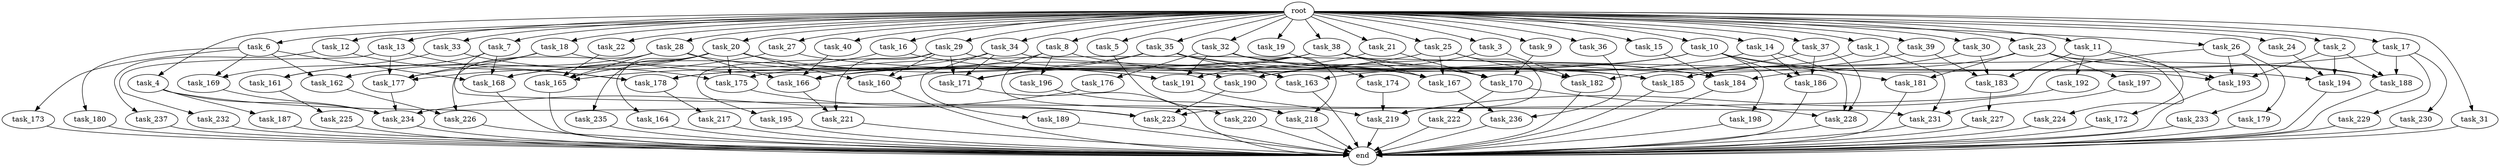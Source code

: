 digraph G {
  task_217 [size="68719476.736000"];
  task_12 [size="2.048000"];
  task_160 [size="2061584302.080000"];
  task_36 [size="2.048000"];
  task_19 [size="2.048000"];
  task_180 [size="274877906.944000"];
  task_196 [size="1391569403.904000"];
  root [size="0.000000"];
  task_10 [size="2.048000"];
  task_168 [size="1460288880.640000"];
  task_18 [size="2.048000"];
  task_219 [size="4638564679.680000"];
  task_189 [size="1717986918.400000"];
  task_183 [size="2010044694.528000"];
  task_161 [size="1271310319.616000"];
  task_4 [size="2.048000"];
  task_33 [size="2.048000"];
  task_235 [size="68719476.736000"];
  task_234 [size="3367254360.064000"];
  task_8 [size="2.048000"];
  task_15 [size="2.048000"];
  task_5 [size="2.048000"];
  end [size="0.000000"];
  task_228 [size="927712935.936000"];
  task_27 [size="2.048000"];
  task_169 [size="1374389534.720000"];
  task_167 [size="3985729650.688000"];
  task_218 [size="4827543240.704000"];
  task_14 [size="2.048000"];
  task_21 [size="2.048000"];
  task_38 [size="2.048000"];
  task_16 [size="2.048000"];
  task_222 [size="68719476.736000"];
  task_30 [size="2.048000"];
  task_7 [size="2.048000"];
  task_24 [size="2.048000"];
  task_186 [size="1133871366.144000"];
  task_227 [size="1717986918.400000"];
  task_225 [size="274877906.944000"];
  task_221 [size="3109556322.304000"];
  task_26 [size="2.048000"];
  task_177 [size="2491081031.680000"];
  task_164 [size="68719476.736000"];
  task_220 [size="1391569403.904000"];
  task_193 [size="1889785610.240000"];
  task_229 [size="274877906.944000"];
  task_224 [size="274877906.944000"];
  task_39 [size="2.048000"];
  task_172 [size="68719476.736000"];
  task_226 [size="2817498546.176000"];
  task_174 [size="1099511627.776000"];
  task_171 [size="4810363371.520000"];
  task_197 [size="274877906.944000"];
  task_165 [size="4896262717.440001"];
  task_179 [size="154618822.656000"];
  task_182 [size="1597727834.112000"];
  task_223 [size="3006477107.200000"];
  task_192 [size="68719476.736000"];
  task_231 [size="3951369912.320000"];
  task_17 [size="2.048000"];
  task_166 [size="5308579577.856000"];
  task_31 [size="2.048000"];
  task_170 [size="3178275799.040000"];
  task_40 [size="2.048000"];
  task_2 [size="2.048000"];
  task_237 [size="154618822.656000"];
  task_35 [size="2.048000"];
  task_3 [size="2.048000"];
  task_187 [size="1391569403.904000"];
  task_194 [size="4501125726.208000"];
  task_230 [size="274877906.944000"];
  task_181 [size="549755813.888000"];
  task_162 [size="343597383.680000"];
  task_232 [size="274877906.944000"];
  task_184 [size="4191888080.896000"];
  task_22 [size="2.048000"];
  task_191 [size="2284922601.472000"];
  task_29 [size="2.048000"];
  task_198 [size="274877906.944000"];
  task_28 [size="2.048000"];
  task_176 [size="1717986918.400000"];
  task_163 [size="2422361554.944000"];
  task_175 [size="1443109011.456000"];
  task_233 [size="154618822.656000"];
  task_23 [size="2.048000"];
  task_190 [size="2886218022.912000"];
  task_6 [size="2.048000"];
  task_32 [size="2.048000"];
  task_188 [size="2216203124.736000"];
  task_20 [size="2.048000"];
  task_9 [size="2.048000"];
  task_37 [size="2.048000"];
  task_236 [size="309237645.312000"];
  task_1 [size="2.048000"];
  task_195 [size="1717986918.400000"];
  task_185 [size="2903397892.096000"];
  task_173 [size="274877906.944000"];
  task_34 [size="2.048000"];
  task_25 [size="2.048000"];
  task_178 [size="1803886264.320000"];
  task_13 [size="2.048000"];
  task_11 [size="2.048000"];

  task_217 -> end [size="1.000000"];
  task_12 -> task_178 [size="75497472.000000"];
  task_12 -> task_237 [size="75497472.000000"];
  task_160 -> end [size="1.000000"];
  task_36 -> task_236 [size="75497472.000000"];
  task_19 -> task_174 [size="536870912.000000"];
  task_180 -> end [size="1.000000"];
  task_196 -> task_218 [size="679477248.000000"];
  root -> task_12 [size="1.000000"];
  root -> task_35 [size="1.000000"];
  root -> task_14 [size="1.000000"];
  root -> task_36 [size="1.000000"];
  root -> task_37 [size="1.000000"];
  root -> task_6 [size="1.000000"];
  root -> task_32 [size="1.000000"];
  root -> task_38 [size="1.000000"];
  root -> task_19 [size="1.000000"];
  root -> task_13 [size="1.000000"];
  root -> task_20 [size="1.000000"];
  root -> task_16 [size="1.000000"];
  root -> task_9 [size="1.000000"];
  root -> task_31 [size="1.000000"];
  root -> task_10 [size="1.000000"];
  root -> task_1 [size="1.000000"];
  root -> task_18 [size="1.000000"];
  root -> task_5 [size="1.000000"];
  root -> task_2 [size="1.000000"];
  root -> task_4 [size="1.000000"];
  root -> task_27 [size="1.000000"];
  root -> task_11 [size="1.000000"];
  root -> task_23 [size="1.000000"];
  root -> task_3 [size="1.000000"];
  root -> task_26 [size="1.000000"];
  root -> task_7 [size="1.000000"];
  root -> task_40 [size="1.000000"];
  root -> task_34 [size="1.000000"];
  root -> task_17 [size="1.000000"];
  root -> task_33 [size="1.000000"];
  root -> task_15 [size="1.000000"];
  root -> task_22 [size="1.000000"];
  root -> task_29 [size="1.000000"];
  root -> task_8 [size="1.000000"];
  root -> task_30 [size="1.000000"];
  root -> task_39 [size="1.000000"];
  root -> task_25 [size="1.000000"];
  root -> task_24 [size="1.000000"];
  root -> task_21 [size="1.000000"];
  root -> task_28 [size="1.000000"];
  task_10 -> task_160 [size="134217728.000000"];
  task_10 -> task_186 [size="134217728.000000"];
  task_10 -> task_178 [size="134217728.000000"];
  task_10 -> task_198 [size="134217728.000000"];
  task_10 -> task_181 [size="134217728.000000"];
  task_10 -> task_193 [size="134217728.000000"];
  task_168 -> end [size="1.000000"];
  task_18 -> task_177 [size="209715200.000000"];
  task_18 -> task_161 [size="209715200.000000"];
  task_18 -> task_191 [size="209715200.000000"];
  task_219 -> end [size="1.000000"];
  task_189 -> end [size="1.000000"];
  task_183 -> task_227 [size="838860800.000000"];
  task_161 -> task_225 [size="134217728.000000"];
  task_4 -> task_187 [size="679477248.000000"];
  task_4 -> task_223 [size="679477248.000000"];
  task_4 -> task_234 [size="679477248.000000"];
  task_33 -> task_175 [size="536870912.000000"];
  task_33 -> task_169 [size="536870912.000000"];
  task_235 -> end [size="1.000000"];
  task_234 -> end [size="1.000000"];
  task_8 -> task_170 [size="679477248.000000"];
  task_8 -> task_196 [size="679477248.000000"];
  task_8 -> task_166 [size="679477248.000000"];
  task_8 -> task_220 [size="679477248.000000"];
  task_15 -> task_184 [size="536870912.000000"];
  task_5 -> task_218 [size="838860800.000000"];
  task_228 -> end [size="1.000000"];
  task_27 -> task_177 [size="33554432.000000"];
  task_27 -> task_185 [size="33554432.000000"];
  task_169 -> task_234 [size="209715200.000000"];
  task_167 -> task_236 [size="75497472.000000"];
  task_218 -> end [size="1.000000"];
  task_14 -> task_163 [size="209715200.000000"];
  task_14 -> task_186 [size="209715200.000000"];
  task_14 -> task_228 [size="209715200.000000"];
  task_21 -> task_170 [size="33554432.000000"];
  task_21 -> task_191 [size="33554432.000000"];
  task_38 -> task_170 [size="536870912.000000"];
  task_38 -> task_184 [size="536870912.000000"];
  task_38 -> task_171 [size="536870912.000000"];
  task_38 -> task_167 [size="536870912.000000"];
  task_38 -> task_178 [size="536870912.000000"];
  task_16 -> task_168 [size="33554432.000000"];
  task_16 -> task_167 [size="33554432.000000"];
  task_222 -> end [size="1.000000"];
  task_30 -> task_183 [size="411041792.000000"];
  task_30 -> task_185 [size="411041792.000000"];
  task_7 -> task_168 [size="411041792.000000"];
  task_7 -> task_161 [size="411041792.000000"];
  task_7 -> task_231 [size="411041792.000000"];
  task_24 -> task_194 [size="679477248.000000"];
  task_186 -> end [size="1.000000"];
  task_227 -> end [size="1.000000"];
  task_225 -> end [size="1.000000"];
  task_221 -> end [size="1.000000"];
  task_26 -> task_223 [size="75497472.000000"];
  task_26 -> task_233 [size="75497472.000000"];
  task_26 -> task_179 [size="75497472.000000"];
  task_26 -> task_193 [size="75497472.000000"];
  task_177 -> task_234 [size="679477248.000000"];
  task_164 -> end [size="1.000000"];
  task_220 -> end [size="1.000000"];
  task_193 -> end [size="1.000000"];
  task_229 -> end [size="1.000000"];
  task_224 -> end [size="1.000000"];
  task_39 -> task_183 [size="536870912.000000"];
  task_39 -> task_190 [size="536870912.000000"];
  task_172 -> end [size="1.000000"];
  task_226 -> end [size="1.000000"];
  task_174 -> task_219 [size="679477248.000000"];
  task_171 -> end [size="1.000000"];
  task_197 -> task_231 [size="679477248.000000"];
  task_165 -> end [size="1.000000"];
  task_179 -> end [size="1.000000"];
  task_182 -> end [size="1.000000"];
  task_223 -> end [size="1.000000"];
  task_192 -> task_219 [size="838860800.000000"];
  task_231 -> end [size="1.000000"];
  task_17 -> task_175 [size="134217728.000000"];
  task_17 -> task_230 [size="134217728.000000"];
  task_17 -> task_229 [size="134217728.000000"];
  task_17 -> task_188 [size="134217728.000000"];
  task_166 -> task_221 [size="679477248.000000"];
  task_31 -> end [size="1.000000"];
  task_170 -> task_228 [size="33554432.000000"];
  task_170 -> task_222 [size="33554432.000000"];
  task_40 -> task_166 [size="536870912.000000"];
  task_2 -> task_188 [size="679477248.000000"];
  task_2 -> task_194 [size="679477248.000000"];
  task_2 -> task_193 [size="679477248.000000"];
  task_237 -> end [size="1.000000"];
  task_35 -> task_163 [size="134217728.000000"];
  task_35 -> task_168 [size="134217728.000000"];
  task_35 -> task_171 [size="134217728.000000"];
  task_35 -> task_185 [size="134217728.000000"];
  task_35 -> task_188 [size="134217728.000000"];
  task_3 -> task_182 [size="33554432.000000"];
  task_3 -> task_190 [size="33554432.000000"];
  task_187 -> end [size="1.000000"];
  task_194 -> end [size="1.000000"];
  task_230 -> end [size="1.000000"];
  task_181 -> end [size="1.000000"];
  task_162 -> task_226 [size="536870912.000000"];
  task_232 -> end [size="1.000000"];
  task_184 -> end [size="1.000000"];
  task_22 -> task_165 [size="679477248.000000"];
  task_191 -> task_219 [size="209715200.000000"];
  task_29 -> task_163 [size="838860800.000000"];
  task_29 -> task_160 [size="838860800.000000"];
  task_29 -> task_195 [size="838860800.000000"];
  task_29 -> task_221 [size="838860800.000000"];
  task_29 -> task_171 [size="838860800.000000"];
  task_198 -> end [size="1.000000"];
  task_28 -> task_177 [size="838860800.000000"];
  task_28 -> task_165 [size="838860800.000000"];
  task_28 -> task_166 [size="838860800.000000"];
  task_28 -> task_226 [size="838860800.000000"];
  task_28 -> task_190 [size="838860800.000000"];
  task_176 -> task_234 [size="75497472.000000"];
  task_163 -> end [size="1.000000"];
  task_175 -> task_223 [size="411041792.000000"];
  task_233 -> end [size="1.000000"];
  task_23 -> task_197 [size="134217728.000000"];
  task_23 -> task_184 [size="134217728.000000"];
  task_23 -> task_188 [size="134217728.000000"];
  task_23 -> task_181 [size="134217728.000000"];
  task_23 -> task_224 [size="134217728.000000"];
  task_190 -> task_223 [size="301989888.000000"];
  task_6 -> task_180 [size="134217728.000000"];
  task_6 -> task_168 [size="134217728.000000"];
  task_6 -> task_169 [size="134217728.000000"];
  task_6 -> task_173 [size="134217728.000000"];
  task_6 -> task_162 [size="134217728.000000"];
  task_32 -> task_191 [size="838860800.000000"];
  task_32 -> task_184 [size="838860800.000000"];
  task_32 -> task_167 [size="838860800.000000"];
  task_32 -> task_176 [size="838860800.000000"];
  task_32 -> task_218 [size="838860800.000000"];
  task_188 -> end [size="1.000000"];
  task_20 -> task_175 [size="33554432.000000"];
  task_20 -> task_165 [size="33554432.000000"];
  task_20 -> task_160 [size="33554432.000000"];
  task_20 -> task_191 [size="33554432.000000"];
  task_20 -> task_164 [size="33554432.000000"];
  task_20 -> task_235 [size="33554432.000000"];
  task_20 -> task_162 [size="33554432.000000"];
  task_9 -> task_170 [size="301989888.000000"];
  task_37 -> task_182 [size="209715200.000000"];
  task_37 -> task_186 [size="209715200.000000"];
  task_37 -> task_228 [size="209715200.000000"];
  task_236 -> end [size="1.000000"];
  task_1 -> task_185 [size="838860800.000000"];
  task_1 -> task_231 [size="838860800.000000"];
  task_195 -> end [size="1.000000"];
  task_185 -> end [size="1.000000"];
  task_173 -> end [size="1.000000"];
  task_34 -> task_165 [size="838860800.000000"];
  task_34 -> task_194 [size="838860800.000000"];
  task_34 -> task_189 [size="838860800.000000"];
  task_34 -> task_171 [size="838860800.000000"];
  task_25 -> task_166 [size="536870912.000000"];
  task_25 -> task_167 [size="536870912.000000"];
  task_25 -> task_219 [size="536870912.000000"];
  task_25 -> task_182 [size="536870912.000000"];
  task_178 -> task_217 [size="33554432.000000"];
  task_13 -> task_177 [size="134217728.000000"];
  task_13 -> task_178 [size="134217728.000000"];
  task_13 -> task_232 [size="134217728.000000"];
  task_11 -> task_183 [size="33554432.000000"];
  task_11 -> task_172 [size="33554432.000000"];
  task_11 -> task_192 [size="33554432.000000"];
  task_11 -> task_193 [size="33554432.000000"];
}

